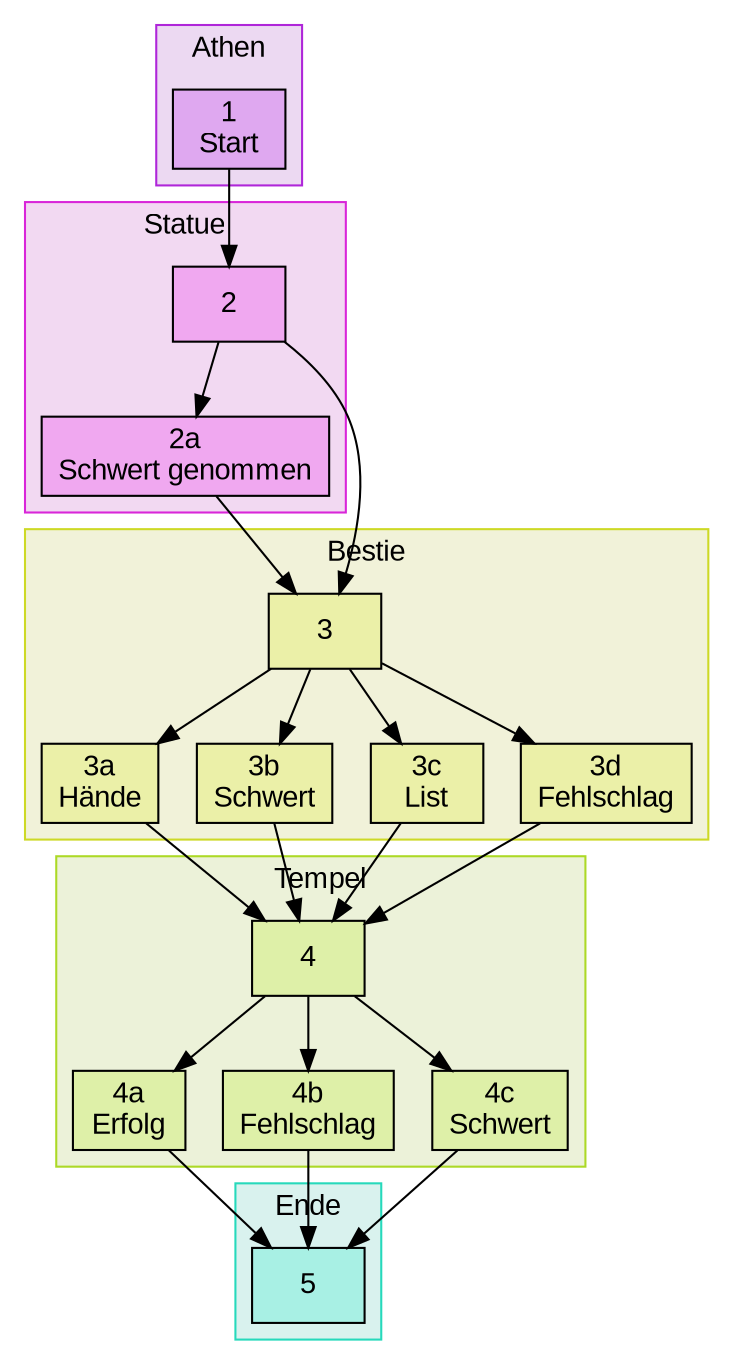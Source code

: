 digraph Adventure {
  rankdir="TB"
  graph [fontname="Arial"]
  node [shape=box, style=filled, fontname="Arial"]
  edge [fontname="Arial"]
  
  # Define group colors
subgraph cluster_athen {
  label = "Athen"
  color = "#af26d9"
  style = "filled"
  fillcolor = "#ecd9f2"
      "1" [label="1
Start", fillcolor="#dfa8f0"]
    }
subgraph cluster_statue {
  label = "Statue"
  color = "#d926d9"
  style = "filled"
  fillcolor = "#f2d9f2"
      "2" [label="2", fillcolor="#f0a8f0"]
      "2a" [label="2a
Schwert genommen", fillcolor="#f0a8f0"]
    }
subgraph cluster_bestie {
  label = "Bestie"
  color = "#cdd926"
  style = "filled"
  fillcolor = "#f1f2d9"
      "3" [label="3", fillcolor="#ebf0a8"]
      "3a" [label="3a
Hände", fillcolor="#ebf0a8"]
      "3b" [label="3b
Schwert", fillcolor="#ebf0a8"]
      "3c" [label="3c
List", fillcolor="#ebf0a8"]
      "3d" [label="3d
Fehlschlag", fillcolor="#ebf0a8"]
    }
subgraph cluster_tempel {
  label = "Tempel"
  color = "#acd926"
  style = "filled"
  fillcolor = "#ecf2d9"
      "4" [label="4", fillcolor="#def0a8"]
      "4a" [label="4a
Erfolg", fillcolor="#def0a8"]
      "4b" [label="4b
Fehlschlag", fillcolor="#def0a8"]
      "4c" [label="4c
Schwert", fillcolor="#def0a8"]
    }
subgraph cluster_ende {
  label = "Ende"
  color = "#26d9bb"
  style = "filled"
  fillcolor = "#d9f2ee"
      "5" [label="5", fillcolor="#a8f0e4"]
    }

  # Links between pages
  "1" -> "2";
  "2" -> "2a";
  "2" -> "3";
  "2a" -> "3";
  "3" -> "3a";
  "3" -> "3b";
  "3" -> "3c";
  "3" -> "3d";
  "3a" -> "4";
  "3b" -> "4";
  "3c" -> "4";
  "3d" -> "4";
  "4" -> "4a";
  "4" -> "4b";
  "4" -> "4c";
  "4a" -> "5";
  "4b" -> "5";
  "4c" -> "5";
}
